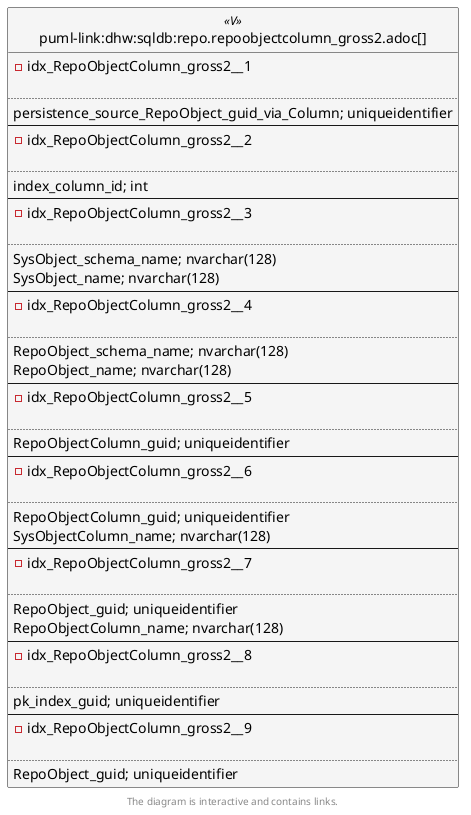 @startuml
left to right direction
'top to bottom direction
hide circle
'avoide "." issues:
set namespaceSeparator none


skinparam class {
  BackgroundColor White
  BackgroundColor<<FN>> Yellow
  BackgroundColor<<FS>> Yellow
  BackgroundColor<<FT>> LightGray
  BackgroundColor<<IF>> Yellow
  BackgroundColor<<IS>> Yellow
  BackgroundColor<<P>> Aqua
  BackgroundColor<<PC>> Aqua
  BackgroundColor<<SN>> Yellow
  BackgroundColor<<SO>> SlateBlue
  BackgroundColor<<TF>> LightGray
  BackgroundColor<<TR>> Tomato
  BackgroundColor<<U>> White
  BackgroundColor<<V>> WhiteSmoke
  BackgroundColor<<X>> Aqua
  BackgroundColor<<external>> AliceBlue
}


entity "puml-link:dhw:sqldb:repo.repoobjectcolumn_gross2.adoc[]" as repo.RepoObjectColumn_gross2 << V >> {
- idx_RepoObjectColumn_gross2__1

..
persistence_source_RepoObject_guid_via_Column; uniqueidentifier
--
- idx_RepoObjectColumn_gross2__2

..
index_column_id; int
--
- idx_RepoObjectColumn_gross2__3

..
SysObject_schema_name; nvarchar(128)
SysObject_name; nvarchar(128)
--
- idx_RepoObjectColumn_gross2__4

..
RepoObject_schema_name; nvarchar(128)
RepoObject_name; nvarchar(128)
--
- idx_RepoObjectColumn_gross2__5

..
RepoObjectColumn_guid; uniqueidentifier
--
- idx_RepoObjectColumn_gross2__6

..
RepoObjectColumn_guid; uniqueidentifier
SysObjectColumn_name; nvarchar(128)
--
- idx_RepoObjectColumn_gross2__7

..
RepoObject_guid; uniqueidentifier
RepoObjectColumn_name; nvarchar(128)
--
- idx_RepoObjectColumn_gross2__8

..
pk_index_guid; uniqueidentifier
--
- idx_RepoObjectColumn_gross2__9

..
RepoObject_guid; uniqueidentifier
}

footer The diagram is interactive and contains links.
@enduml

